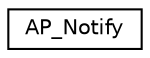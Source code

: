 digraph "Graphical Class Hierarchy"
{
 // INTERACTIVE_SVG=YES
  edge [fontname="Helvetica",fontsize="10",labelfontname="Helvetica",labelfontsize="10"];
  node [fontname="Helvetica",fontsize="10",shape=record];
  rankdir="LR";
  Node1 [label="AP_Notify",height=0.2,width=0.4,color="black", fillcolor="white", style="filled",URL="$classAP__Notify.html"];
}

